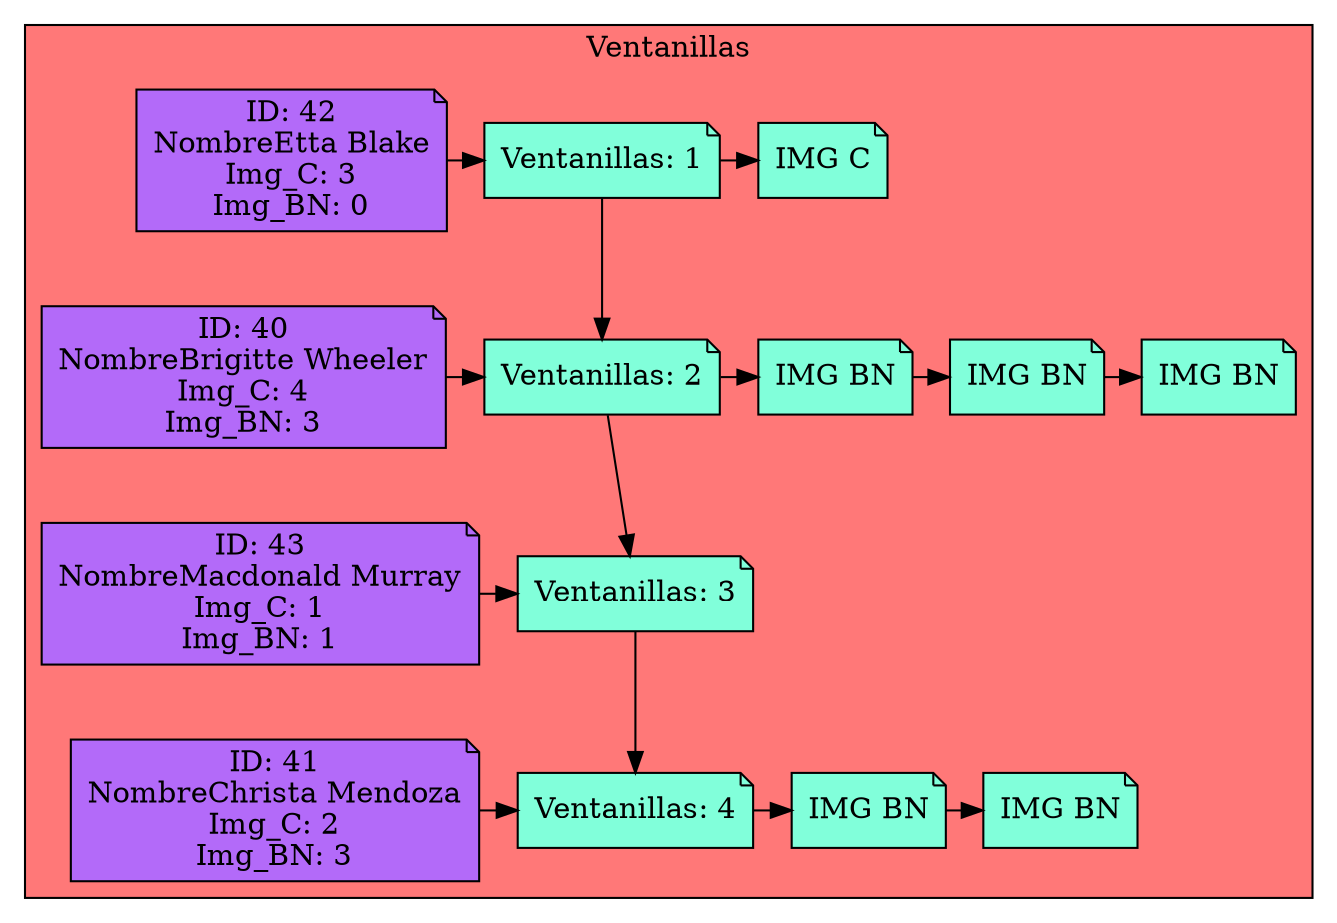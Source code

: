 digraph L {
node[shape=note fillcolor="#A181FF" style =filled]
subgraph cluster_p{
    label= " Ventanillas "
    bgcolor = "#FF7878"
Nodo776700275[label="Ventanillas: 1",fillcolor="#81FFDA",group=1]
Nodo118394766[label="Ventanillas: 2",fillcolor="#81FFDA",group=2]
Nodo1259014228[label="Ventanillas: 3",fillcolor="#81FFDA",group=3]
Nodo431687661[label="Ventanillas: 4",fillcolor="#81FFDA",group=4]

Nodo776700275 -> Nodo118394766

Cliente587003819[label="ID: 42
NombreEtta Blake
Img_C: 3
Img_BN: 0",fillcolor="#B36AF9",group=1]
Cliente587003819-> Nodo776700275
Nodo2106000623[label="IMG C",fillcolor="#81FFDA"]

Nodo776700275 -> Nodo2106000623

{rank=same;Nodo776700275,Cliente587003819,Nodo2106000623}
Nodo118394766 -> Nodo1259014228

Cliente1437654187[label="ID: 40
NombreBrigitte Wheeler
Img_C: 4
Img_BN: 3",fillcolor="#B36AF9",group=2]
Cliente1437654187-> Nodo118394766
Nodo330739404[label="IMG BN",fillcolor="#81FFDA"]
Nodo769798433[label="IMG BN",fillcolor="#81FFDA"]
Nodo182531396[label="IMG BN",fillcolor="#81FFDA"]
Nodo330739404 -> Nodo769798433
Nodo769798433 -> Nodo182531396

Nodo118394766 -> Nodo330739404

{rank=same;Nodo118394766,Cliente1437654187,Nodo330739404,Nodo769798433,Nodo182531396}
Nodo1259014228 -> Nodo431687661

Cliente361398902[label="ID: 43
NombreMacdonald Murray
Img_C: 1
Img_BN: 1",fillcolor="#B36AF9",group=3]
Cliente361398902-> Nodo1259014228
{rank=same;Nodo1259014228,Cliente361398902}
Cliente2109798150[label="ID: 41
NombreChrista Mendoza
Img_C: 2
Img_BN: 3",fillcolor="#B36AF9",group=4]
Cliente2109798150-> Nodo431687661
Nodo1010670443[label="IMG BN",fillcolor="#81FFDA"]
Nodo1665620686[label="IMG BN",fillcolor="#81FFDA"]
Nodo1010670443 -> Nodo1665620686

Nodo431687661 -> Nodo1010670443

{rank=same;Nodo431687661,Cliente2109798150,Nodo1010670443,Nodo1665620686}}}